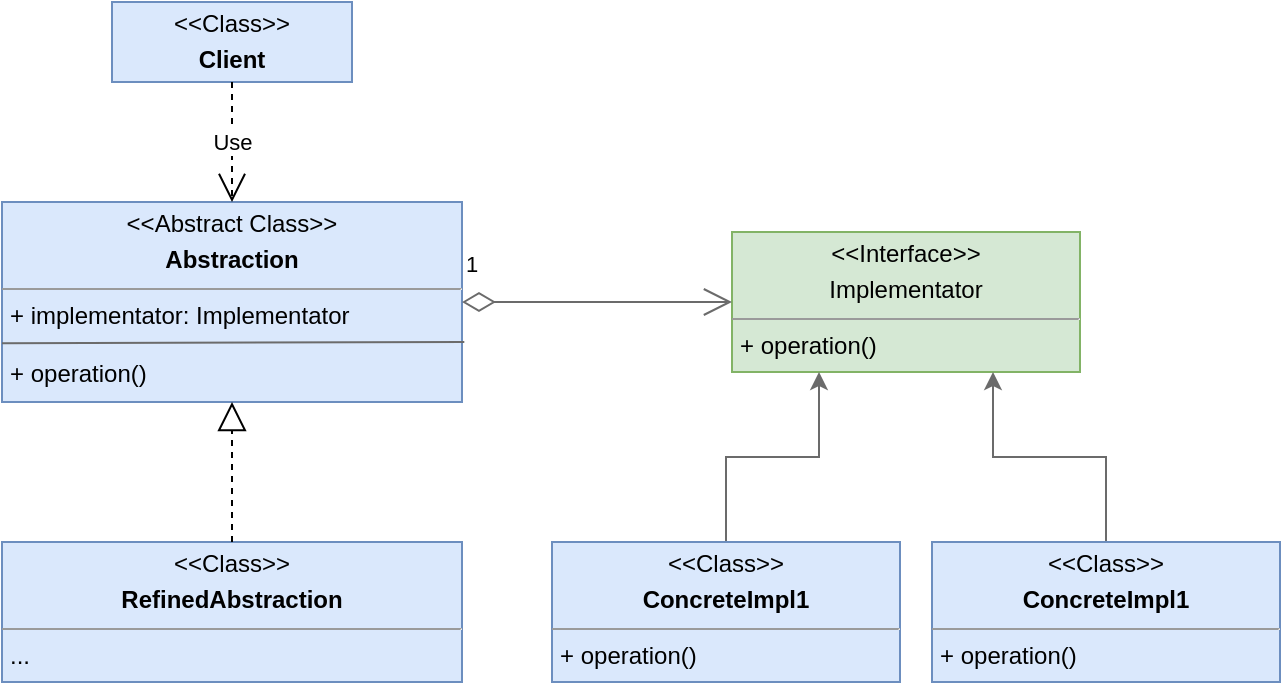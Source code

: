 <mxfile version="13.3.9" type="device"><diagram id="129aLKJlKvGeyg4OWEDQ" name="Page-1"><mxGraphModel dx="905" dy="672" grid="1" gridSize="10" guides="1" tooltips="1" connect="1" arrows="1" fold="1" page="1" pageScale="1" pageWidth="827" pageHeight="1169" math="0" shadow="0"><root><mxCell id="0"/><mxCell id="1" parent="0"/><mxCell id="hEvmK42e419ONdc2PRLl-11" value="&lt;p style=&quot;margin: 0px ; margin-top: 4px ; text-align: center&quot;&gt;&amp;lt;&amp;lt;Class&amp;gt;&amp;gt;&lt;/p&gt;&lt;p style=&quot;margin: 0px ; margin-top: 4px ; text-align: center&quot;&gt;&lt;b&gt;Client&lt;/b&gt;&lt;/p&gt;" style="verticalAlign=top;align=left;overflow=fill;fontSize=12;fontFamily=Helvetica;html=1;fillColor=#dae8fc;strokeColor=#6c8ebf;" vertex="1" parent="1"><mxGeometry x="120" y="40" width="120" height="40" as="geometry"/></mxCell><mxCell id="hEvmK42e419ONdc2PRLl-12" value="&lt;p style=&quot;margin: 0px ; margin-top: 4px ; text-align: center&quot;&gt;&amp;lt;&amp;lt;Abstract Class&amp;gt;&amp;gt;&lt;/p&gt;&lt;p style=&quot;margin: 0px ; margin-top: 4px ; text-align: center&quot;&gt;&lt;b&gt;Abstraction&lt;/b&gt;&lt;/p&gt;&lt;hr size=&quot;1&quot;&gt;&lt;p style=&quot;margin: 0px ; margin-left: 4px&quot;&gt;+ implementator: Implementator&lt;br&gt;&lt;br&gt;+ operation()&lt;/p&gt;" style="verticalAlign=top;align=left;overflow=fill;fontSize=12;fontFamily=Helvetica;html=1;fillColor=#dae8fc;strokeColor=#6c8ebf;" vertex="1" parent="1"><mxGeometry x="65" y="140" width="230" height="100" as="geometry"/></mxCell><mxCell id="hEvmK42e419ONdc2PRLl-16" value="&lt;p style=&quot;margin: 0px ; margin-top: 4px ; text-align: center&quot;&gt;&amp;lt;&amp;lt;Interface&amp;gt;&amp;gt;&lt;/p&gt;&lt;p style=&quot;margin: 0px ; margin-top: 4px ; text-align: center&quot;&gt;Implementator&lt;/p&gt;&lt;hr size=&quot;1&quot;&gt;&lt;p style=&quot;margin: 0px ; margin-left: 4px&quot;&gt;+ operation()&lt;/p&gt;" style="verticalAlign=top;align=left;overflow=fill;fontSize=12;fontFamily=Helvetica;html=1;fillColor=#d5e8d4;strokeColor=#82b366;" vertex="1" parent="1"><mxGeometry x="430" y="155" width="174" height="70" as="geometry"/></mxCell><mxCell id="hEvmK42e419ONdc2PRLl-17" value="" style="endArrow=none;html=1;entryX=1.006;entryY=0.721;entryDx=0;entryDy=0;exitX=0.001;exitY=0.727;exitDx=0;exitDy=0;exitPerimeter=0;strokeColor=#6B6B6B;entryPerimeter=0;" edge="1" parent="1"><mxGeometry width="50" height="50" relative="1" as="geometry"><mxPoint x="65.0" y="210.6" as="sourcePoint"/><mxPoint x="296.15" y="210.0" as="targetPoint"/></mxGeometry></mxCell><mxCell id="hEvmK42e419ONdc2PRLl-18" value="1" style="endArrow=open;html=1;endSize=12;startArrow=diamondThin;startSize=14;startFill=0;edgeStyle=orthogonalEdgeStyle;align=left;verticalAlign=bottom;strokeColor=#6B6B6B;exitX=1;exitY=0.5;exitDx=0;exitDy=0;entryX=0;entryY=0.5;entryDx=0;entryDy=0;" edge="1" parent="1" source="hEvmK42e419ONdc2PRLl-12" target="hEvmK42e419ONdc2PRLl-16"><mxGeometry x="-1" y="10" relative="1" as="geometry"><mxPoint x="320" y="270" as="sourcePoint"/><mxPoint x="480" y="270" as="targetPoint"/><mxPoint as="offset"/></mxGeometry></mxCell><mxCell id="hEvmK42e419ONdc2PRLl-21" value="&lt;p style=&quot;margin: 0px ; margin-top: 4px ; text-align: center&quot;&gt;&amp;lt;&amp;lt;Class&amp;gt;&amp;gt;&lt;/p&gt;&lt;p style=&quot;margin: 0px ; margin-top: 4px ; text-align: center&quot;&gt;&lt;b&gt;RefinedAbstraction&lt;/b&gt;&lt;/p&gt;&lt;hr size=&quot;1&quot;&gt;&lt;p style=&quot;margin: 0px ; margin-left: 4px&quot;&gt;...&lt;/p&gt;" style="verticalAlign=top;align=left;overflow=fill;fontSize=12;fontFamily=Helvetica;html=1;fillColor=#dae8fc;strokeColor=#6c8ebf;" vertex="1" parent="1"><mxGeometry x="65" y="310" width="230" height="70" as="geometry"/></mxCell><mxCell id="hEvmK42e419ONdc2PRLl-22" value="" style="endArrow=block;dashed=1;endFill=0;endSize=12;html=1;exitX=0.5;exitY=0;exitDx=0;exitDy=0;entryX=0.5;entryY=1;entryDx=0;entryDy=0;" edge="1" parent="1" source="hEvmK42e419ONdc2PRLl-21" target="hEvmK42e419ONdc2PRLl-12"><mxGeometry width="160" relative="1" as="geometry"><mxPoint x="117.0" y="775" as="sourcePoint"/><mxPoint x="117.0" y="740" as="targetPoint"/></mxGeometry></mxCell><mxCell id="hEvmK42e419ONdc2PRLl-24" style="edgeStyle=orthogonalEdgeStyle;rounded=0;orthogonalLoop=1;jettySize=auto;html=1;entryX=0.25;entryY=1;entryDx=0;entryDy=0;strokeColor=#6B6B6B;" edge="1" parent="1" source="hEvmK42e419ONdc2PRLl-23" target="hEvmK42e419ONdc2PRLl-16"><mxGeometry relative="1" as="geometry"/></mxCell><mxCell id="hEvmK42e419ONdc2PRLl-23" value="&lt;p style=&quot;margin: 0px ; margin-top: 4px ; text-align: center&quot;&gt;&amp;lt;&amp;lt;Class&amp;gt;&amp;gt;&lt;/p&gt;&lt;p style=&quot;margin: 0px ; margin-top: 4px ; text-align: center&quot;&gt;&lt;b&gt;ConcreteImpl1&lt;/b&gt;&lt;/p&gt;&lt;hr size=&quot;1&quot;&gt;&lt;p style=&quot;margin: 0px ; margin-left: 4px&quot;&gt;+ operation()&lt;/p&gt;" style="verticalAlign=top;align=left;overflow=fill;fontSize=12;fontFamily=Helvetica;html=1;fillColor=#dae8fc;strokeColor=#6c8ebf;" vertex="1" parent="1"><mxGeometry x="340" y="310" width="174" height="70" as="geometry"/></mxCell><mxCell id="hEvmK42e419ONdc2PRLl-26" style="edgeStyle=orthogonalEdgeStyle;rounded=0;orthogonalLoop=1;jettySize=auto;html=1;entryX=0.75;entryY=1;entryDx=0;entryDy=0;strokeColor=#6B6B6B;" edge="1" parent="1" source="hEvmK42e419ONdc2PRLl-25" target="hEvmK42e419ONdc2PRLl-16"><mxGeometry relative="1" as="geometry"/></mxCell><mxCell id="hEvmK42e419ONdc2PRLl-25" value="&lt;p style=&quot;margin: 0px ; margin-top: 4px ; text-align: center&quot;&gt;&amp;lt;&amp;lt;Class&amp;gt;&amp;gt;&lt;/p&gt;&lt;p style=&quot;margin: 0px ; margin-top: 4px ; text-align: center&quot;&gt;&lt;b&gt;ConcreteImpl1&lt;/b&gt;&lt;br&gt;&lt;/p&gt;&lt;hr size=&quot;1&quot;&gt;&lt;p style=&quot;margin: 0px ; margin-left: 4px&quot;&gt;+ operation()&lt;/p&gt;" style="verticalAlign=top;align=left;overflow=fill;fontSize=12;fontFamily=Helvetica;html=1;fillColor=#dae8fc;strokeColor=#6c8ebf;" vertex="1" parent="1"><mxGeometry x="530" y="310" width="174" height="70" as="geometry"/></mxCell><mxCell id="hEvmK42e419ONdc2PRLl-28" value="Use" style="endArrow=open;endSize=12;dashed=1;html=1;exitX=0.5;exitY=1;exitDx=0;exitDy=0;entryX=0.5;entryY=0;entryDx=0;entryDy=0;" edge="1" parent="1" source="hEvmK42e419ONdc2PRLl-11" target="hEvmK42e419ONdc2PRLl-12"><mxGeometry width="160" relative="1" as="geometry"><mxPoint x="282" y="705" as="sourcePoint"/><mxPoint x="204" y="705" as="targetPoint"/></mxGeometry></mxCell></root></mxGraphModel></diagram></mxfile>